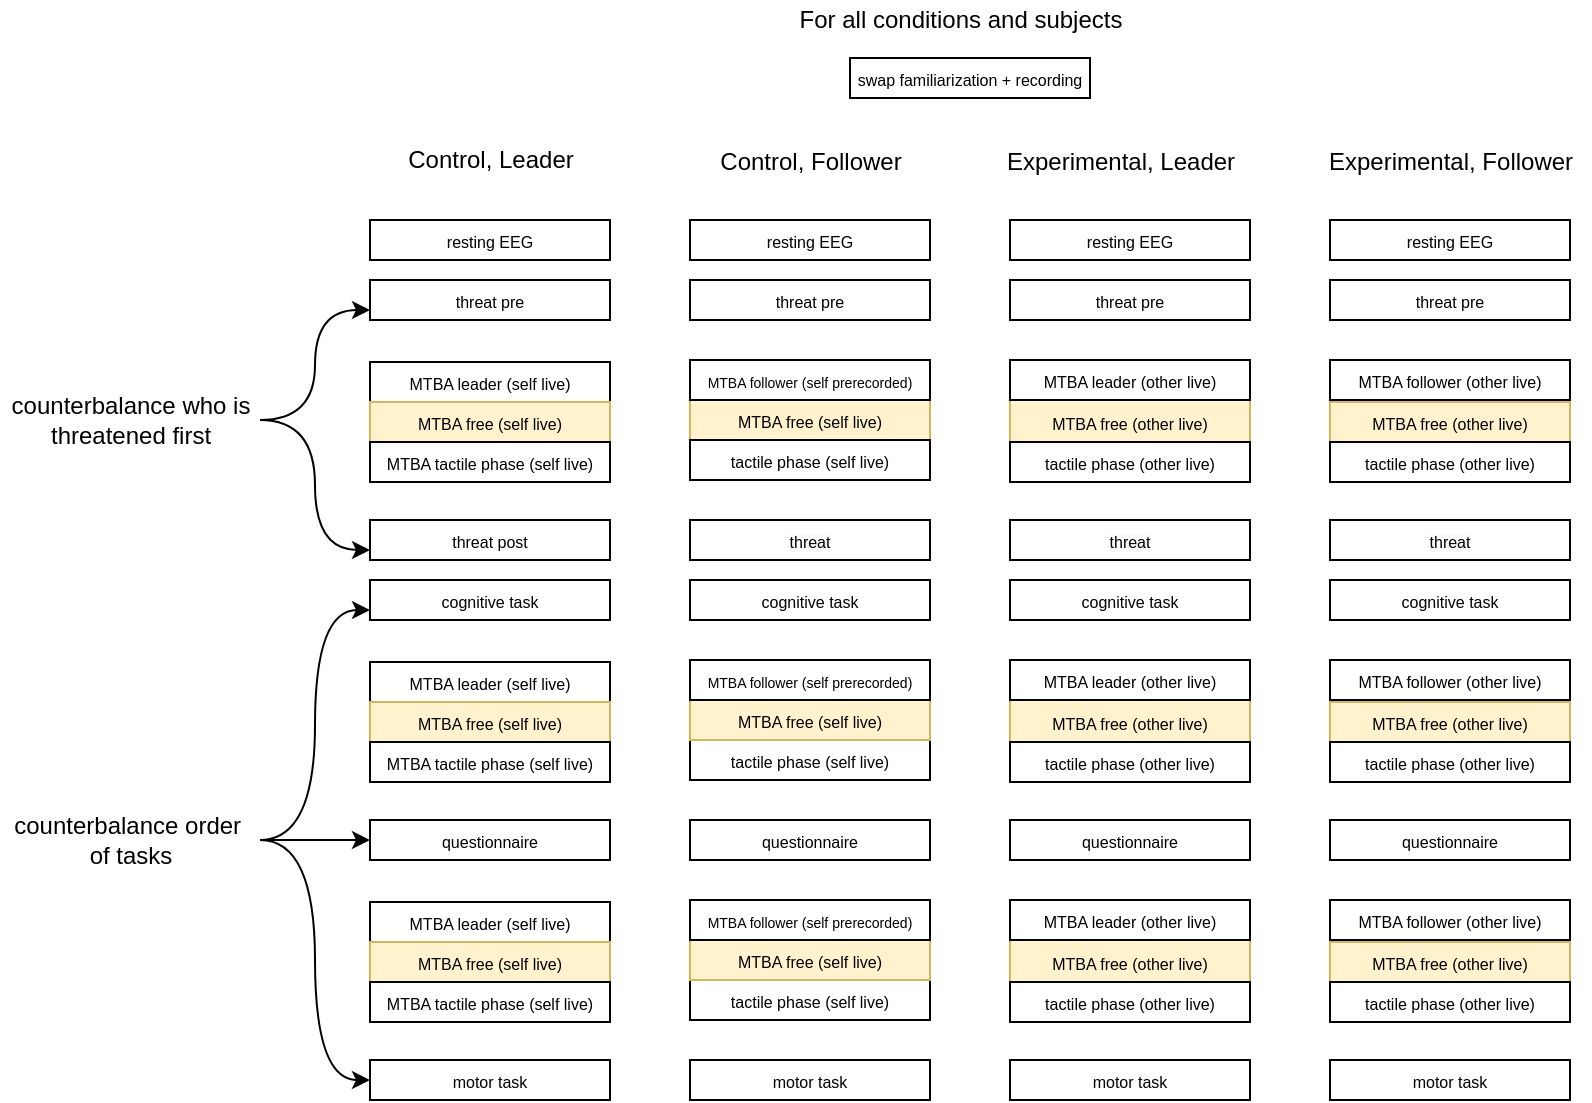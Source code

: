 <mxfile version="13.7.5" type="device" pages="2"><diagram id="SdU16_XOqZaLf7Gw101R" name="Page-1"><mxGraphModel dx="2035" dy="670" grid="1" gridSize="10" guides="1" tooltips="1" connect="1" arrows="1" fold="1" page="1" pageScale="1" pageWidth="850" pageHeight="1100" math="0" shadow="0"><root><mxCell id="0"/><mxCell id="1" parent="0"/><mxCell id="oEE_pG5FN5vuZXE7xxAW-1" value="&lt;font style=&quot;font-size: 8px&quot;&gt;&lt;font style=&quot;font-size: 8px&quot;&gt;MTBA leader (self live)&lt;/font&gt;&lt;/font&gt;" style="rounded=0;whiteSpace=wrap;html=1;align=center;" vertex="1" parent="1"><mxGeometry x="-640" y="211" width="120" height="20" as="geometry"/></mxCell><mxCell id="oEE_pG5FN5vuZXE7xxAW-2" value="&lt;font style=&quot;font-size: 8px&quot;&gt;&lt;font style=&quot;font-size: 8px&quot;&gt;MTBA free (self live)&lt;/font&gt;&lt;/font&gt;" style="rounded=0;whiteSpace=wrap;html=1;align=center;fillColor=#fff2cc;strokeColor=#d6b656;" vertex="1" parent="1"><mxGeometry x="-640" y="231" width="120" height="20" as="geometry"/></mxCell><mxCell id="oEE_pG5FN5vuZXE7xxAW-3" value="&lt;span style=&quot;font-size: 8px&quot;&gt;MTBA tactile phase (self live)&lt;/span&gt;" style="rounded=0;whiteSpace=wrap;html=1;align=center;" vertex="1" parent="1"><mxGeometry x="-640" y="251" width="120" height="20" as="geometry"/></mxCell><mxCell id="oEE_pG5FN5vuZXE7xxAW-4" value="&lt;span style=&quot;font-size: 8px&quot;&gt;resting EEG&lt;/span&gt;" style="rounded=0;whiteSpace=wrap;html=1;align=center;" vertex="1" parent="1"><mxGeometry x="-640" y="140" width="120" height="20" as="geometry"/></mxCell><mxCell id="oEE_pG5FN5vuZXE7xxAW-5" value="Control, Leader" style="text;html=1;align=center;verticalAlign=middle;resizable=0;points=[];autosize=1;" vertex="1" parent="1"><mxGeometry x="-630" y="100" width="100" height="20" as="geometry"/></mxCell><mxCell id="oEE_pG5FN5vuZXE7xxAW-6" value="&lt;font style=&quot;font-size: 8px&quot;&gt;&lt;font style=&quot;font-size: 8px&quot;&gt;MTBA free (self live&lt;/font&gt;)&lt;/font&gt;" style="rounded=0;whiteSpace=wrap;html=1;align=center;fillColor=#fff2cc;strokeColor=#d6b656;" vertex="1" parent="1"><mxGeometry x="-480" y="230" width="120" height="20" as="geometry"/></mxCell><mxCell id="oEE_pG5FN5vuZXE7xxAW-7" value="&lt;span style=&quot;font-size: 8px&quot;&gt;tactile phase (self live)&lt;/span&gt;" style="rounded=0;whiteSpace=wrap;html=1;align=center;" vertex="1" parent="1"><mxGeometry x="-480" y="250" width="120" height="20" as="geometry"/></mxCell><mxCell id="oEE_pG5FN5vuZXE7xxAW-8" value="&lt;font style=&quot;font-size: 8px&quot;&gt;&lt;font style=&quot;font-size: 8px&quot;&gt;MTBA free (other live&lt;/font&gt;)&lt;/font&gt;" style="rounded=0;whiteSpace=wrap;html=1;align=center;fillColor=#fff2cc;strokeColor=#d6b656;" vertex="1" parent="1"><mxGeometry x="-320" y="230" width="120" height="21" as="geometry"/></mxCell><mxCell id="oEE_pG5FN5vuZXE7xxAW-9" value="&lt;span style=&quot;font-size: 8px&quot;&gt;tactile phase (other live)&lt;/span&gt;" style="rounded=0;whiteSpace=wrap;html=1;align=center;" vertex="1" parent="1"><mxGeometry x="-320" y="251" width="120" height="20" as="geometry"/></mxCell><mxCell id="oEE_pG5FN5vuZXE7xxAW-10" value="&lt;font style=&quot;font-size: 8px&quot;&gt;&lt;font style=&quot;font-size: 8px&quot;&gt;MTBA free (other live&lt;/font&gt;)&lt;/font&gt;" style="rounded=0;whiteSpace=wrap;html=1;align=center;fillColor=#fff2cc;strokeColor=#d6b656;" vertex="1" parent="1"><mxGeometry x="-160" y="231" width="120" height="20" as="geometry"/></mxCell><mxCell id="oEE_pG5FN5vuZXE7xxAW-11" value="&lt;span style=&quot;font-size: 8px&quot;&gt;tactile phase (other live)&lt;/span&gt;" style="rounded=0;whiteSpace=wrap;html=1;align=center;" vertex="1" parent="1"><mxGeometry x="-160" y="251" width="120" height="20" as="geometry"/></mxCell><mxCell id="oEE_pG5FN5vuZXE7xxAW-12" value="Control, Follower" style="text;html=1;align=center;verticalAlign=middle;resizable=0;points=[];autosize=1;" vertex="1" parent="1"><mxGeometry x="-475" y="101" width="110" height="20" as="geometry"/></mxCell><mxCell id="oEE_pG5FN5vuZXE7xxAW-13" value="Experimental, Leader" style="text;html=1;align=center;verticalAlign=middle;resizable=0;points=[];autosize=1;" vertex="1" parent="1"><mxGeometry x="-330" y="101" width="130" height="20" as="geometry"/></mxCell><mxCell id="oEE_pG5FN5vuZXE7xxAW-14" value="Experimental, Follower" style="text;html=1;align=center;verticalAlign=middle;resizable=0;points=[];autosize=1;" vertex="1" parent="1"><mxGeometry x="-170" y="101" width="140" height="20" as="geometry"/></mxCell><mxCell id="oEE_pG5FN5vuZXE7xxAW-15" value="&lt;span style=&quot;font-size: 8px&quot;&gt;motor task&lt;/span&gt;" style="rounded=0;whiteSpace=wrap;html=1;align=center;" vertex="1" parent="1"><mxGeometry x="-640" y="560" width="120" height="20" as="geometry"/></mxCell><mxCell id="oEE_pG5FN5vuZXE7xxAW-16" value="&lt;font style=&quot;font-size: 7px&quot;&gt;&lt;font style=&quot;font-size: 7px&quot;&gt;&lt;font style=&quot;font-size: 7px&quot;&gt;MTBA follower&amp;nbsp;&lt;/font&gt;&lt;/font&gt;&lt;font style=&quot;font-size: 7px&quot;&gt;(self prerecorded&lt;/font&gt;)&lt;/font&gt;" style="rounded=0;whiteSpace=wrap;html=1;align=center;" vertex="1" parent="1"><mxGeometry x="-480" y="210" width="120" height="20" as="geometry"/></mxCell><mxCell id="oEE_pG5FN5vuZXE7xxAW-17" value="&lt;font style=&quot;font-size: 8px&quot;&gt;&lt;font style=&quot;font-size: 8px&quot;&gt;MTBA leader (other live)&lt;/font&gt;&lt;/font&gt;" style="rounded=0;whiteSpace=wrap;html=1;align=center;" vertex="1" parent="1"><mxGeometry x="-320" y="210" width="120" height="20" as="geometry"/></mxCell><mxCell id="oEE_pG5FN5vuZXE7xxAW-18" value="&lt;font style=&quot;font-size: 8px&quot;&gt;&lt;font style=&quot;font-size: 8px&quot;&gt;MTBA follower (other live)&lt;/font&gt;&lt;/font&gt;" style="rounded=0;whiteSpace=wrap;html=1;align=center;" vertex="1" parent="1"><mxGeometry x="-160" y="210" width="120" height="20" as="geometry"/></mxCell><mxCell id="oEE_pG5FN5vuZXE7xxAW-19" value="&lt;span style=&quot;font-size: 8px&quot;&gt;resting EEG&lt;/span&gt;" style="rounded=0;whiteSpace=wrap;html=1;align=center;" vertex="1" parent="1"><mxGeometry x="-480" y="140" width="120" height="20" as="geometry"/></mxCell><mxCell id="oEE_pG5FN5vuZXE7xxAW-20" value="&lt;span style=&quot;font-size: 8px&quot;&gt;resting EEG&lt;/span&gt;" style="rounded=0;whiteSpace=wrap;html=1;align=center;" vertex="1" parent="1"><mxGeometry x="-320" y="140" width="120" height="20" as="geometry"/></mxCell><mxCell id="oEE_pG5FN5vuZXE7xxAW-21" value="&lt;span style=&quot;font-size: 8px&quot;&gt;resting EEG&lt;/span&gt;" style="rounded=0;whiteSpace=wrap;html=1;align=center;" vertex="1" parent="1"><mxGeometry x="-160" y="140" width="120" height="20" as="geometry"/></mxCell><mxCell id="oEE_pG5FN5vuZXE7xxAW-22" value="&lt;span style=&quot;font-size: 8px&quot;&gt;questionnaire&lt;/span&gt;" style="rounded=0;whiteSpace=wrap;html=1;align=center;" vertex="1" parent="1"><mxGeometry x="-640" y="440" width="120" height="20" as="geometry"/></mxCell><mxCell id="oEE_pG5FN5vuZXE7xxAW-23" value="&lt;span style=&quot;font-size: 8px&quot;&gt;questionnaire&lt;/span&gt;" style="rounded=0;whiteSpace=wrap;html=1;align=center;" vertex="1" parent="1"><mxGeometry x="-480" y="440" width="120" height="20" as="geometry"/></mxCell><mxCell id="oEE_pG5FN5vuZXE7xxAW-24" value="&lt;span style=&quot;font-size: 8px&quot;&gt;questionnaire&lt;/span&gt;" style="rounded=0;whiteSpace=wrap;html=1;align=center;" vertex="1" parent="1"><mxGeometry x="-320" y="440" width="120" height="20" as="geometry"/></mxCell><mxCell id="oEE_pG5FN5vuZXE7xxAW-25" value="&lt;span style=&quot;font-size: 8px&quot;&gt;questionnaire&lt;/span&gt;" style="rounded=0;whiteSpace=wrap;html=1;align=center;" vertex="1" parent="1"><mxGeometry x="-160" y="440" width="120" height="20" as="geometry"/></mxCell><mxCell id="oEE_pG5FN5vuZXE7xxAW-26" value="&lt;span style=&quot;font-size: 8px&quot;&gt;swap familiarization + recording&lt;/span&gt;" style="rounded=0;whiteSpace=wrap;html=1;align=center;" vertex="1" parent="1"><mxGeometry x="-400" y="59" width="120" height="20" as="geometry"/></mxCell><mxCell id="oEE_pG5FN5vuZXE7xxAW-27" value="For all conditions and subjects" style="text;html=1;align=center;verticalAlign=middle;resizable=0;points=[];autosize=1;" vertex="1" parent="1"><mxGeometry x="-435" y="30" width="180" height="20" as="geometry"/></mxCell><mxCell id="oEE_pG5FN5vuZXE7xxAW-28" value="&lt;span style=&quot;font-size: 8px&quot;&gt;threat pre&lt;br&gt;&lt;/span&gt;" style="rounded=0;whiteSpace=wrap;html=1;" vertex="1" parent="1"><mxGeometry x="-640" y="170" width="120" height="20" as="geometry"/></mxCell><mxCell id="oEE_pG5FN5vuZXE7xxAW-29" value="&lt;span style=&quot;font-size: 8px&quot;&gt;cognitive task&lt;/span&gt;" style="rounded=0;whiteSpace=wrap;html=1;align=center;" vertex="1" parent="1"><mxGeometry x="-640" y="320" width="120" height="20" as="geometry"/></mxCell><mxCell id="oEE_pG5FN5vuZXE7xxAW-30" value="&lt;font style=&quot;font-size: 8px&quot;&gt;&lt;font style=&quot;font-size: 8px&quot;&gt;MTBA leader (self live)&lt;/font&gt;&lt;/font&gt;" style="rounded=0;whiteSpace=wrap;html=1;align=center;" vertex="1" parent="1"><mxGeometry x="-640" y="361" width="120" height="20" as="geometry"/></mxCell><mxCell id="oEE_pG5FN5vuZXE7xxAW-31" value="&lt;font style=&quot;font-size: 8px&quot;&gt;&lt;font style=&quot;font-size: 8px&quot;&gt;MTBA free (self live)&lt;/font&gt;&lt;/font&gt;" style="rounded=0;whiteSpace=wrap;html=1;align=center;fillColor=#fff2cc;strokeColor=#d6b656;" vertex="1" parent="1"><mxGeometry x="-640" y="381" width="120" height="20" as="geometry"/></mxCell><mxCell id="oEE_pG5FN5vuZXE7xxAW-32" value="&lt;span style=&quot;font-size: 8px&quot;&gt;MTBA tactile phase (self live)&lt;/span&gt;" style="rounded=0;whiteSpace=wrap;html=1;align=center;" vertex="1" parent="1"><mxGeometry x="-640" y="401" width="120" height="20" as="geometry"/></mxCell><mxCell id="oEE_pG5FN5vuZXE7xxAW-34" value="&lt;span style=&quot;font-size: 8px&quot;&gt;tactile phase (self live)&lt;/span&gt;" style="rounded=0;whiteSpace=wrap;html=1;align=center;" vertex="1" parent="1"><mxGeometry x="-480" y="400" width="120" height="20" as="geometry"/></mxCell><mxCell id="oEE_pG5FN5vuZXE7xxAW-35" value="&lt;font style=&quot;font-size: 8px&quot;&gt;&lt;font style=&quot;font-size: 8px&quot;&gt;MTBA free (other live&lt;/font&gt;)&lt;/font&gt;" style="rounded=0;whiteSpace=wrap;html=1;align=center;fillColor=#fff2cc;strokeColor=#d6b656;" vertex="1" parent="1"><mxGeometry x="-320" y="380" width="120" height="21" as="geometry"/></mxCell><mxCell id="oEE_pG5FN5vuZXE7xxAW-36" value="&lt;span style=&quot;font-size: 8px&quot;&gt;tactile phase (other live)&lt;/span&gt;" style="rounded=0;whiteSpace=wrap;html=1;align=center;" vertex="1" parent="1"><mxGeometry x="-320" y="401" width="120" height="20" as="geometry"/></mxCell><mxCell id="oEE_pG5FN5vuZXE7xxAW-37" value="&lt;font style=&quot;font-size: 8px&quot;&gt;&lt;font style=&quot;font-size: 8px&quot;&gt;MTBA free (other live&lt;/font&gt;)&lt;/font&gt;" style="rounded=0;whiteSpace=wrap;html=1;align=center;fillColor=#fff2cc;strokeColor=#d6b656;" vertex="1" parent="1"><mxGeometry x="-160" y="381" width="120" height="20" as="geometry"/></mxCell><mxCell id="oEE_pG5FN5vuZXE7xxAW-38" value="&lt;span style=&quot;font-size: 8px&quot;&gt;tactile phase (other live)&lt;/span&gt;" style="rounded=0;whiteSpace=wrap;html=1;align=center;" vertex="1" parent="1"><mxGeometry x="-160" y="401" width="120" height="20" as="geometry"/></mxCell><mxCell id="oEE_pG5FN5vuZXE7xxAW-40" value="&lt;font style=&quot;font-size: 8px&quot;&gt;&lt;font style=&quot;font-size: 8px&quot;&gt;MTBA leader (other live)&lt;/font&gt;&lt;/font&gt;" style="rounded=0;whiteSpace=wrap;html=1;align=center;" vertex="1" parent="1"><mxGeometry x="-320" y="360" width="120" height="20" as="geometry"/></mxCell><mxCell id="oEE_pG5FN5vuZXE7xxAW-41" value="&lt;font style=&quot;font-size: 8px&quot;&gt;&lt;font style=&quot;font-size: 8px&quot;&gt;MTBA follower (other live)&lt;/font&gt;&lt;/font&gt;" style="rounded=0;whiteSpace=wrap;html=1;align=center;" vertex="1" parent="1"><mxGeometry x="-160" y="360" width="120" height="20" as="geometry"/></mxCell><mxCell id="oEE_pG5FN5vuZXE7xxAW-42" value="&#10;&#10;&lt;span style=&quot;color: rgb(0, 0, 0); font-family: helvetica; font-size: 8px; font-style: normal; font-weight: 400; letter-spacing: normal; text-align: center; text-indent: 0px; text-transform: none; word-spacing: 0px; background-color: rgb(248, 249, 250); display: inline; float: none;&quot;&gt;threat&lt;/span&gt;&#10;&#10;" style="rounded=0;whiteSpace=wrap;html=1;" vertex="1" parent="1"><mxGeometry x="-480" y="290" width="120" height="20" as="geometry"/></mxCell><mxCell id="oEE_pG5FN5vuZXE7xxAW-43" value="&lt;span style=&quot;font-size: 8px&quot;&gt;cognitive task&lt;/span&gt;" style="rounded=0;whiteSpace=wrap;html=1;align=center;" vertex="1" parent="1"><mxGeometry x="-480" y="320" width="120" height="20" as="geometry"/></mxCell><mxCell id="oEE_pG5FN5vuZXE7xxAW-44" value="&#10;&#10;&lt;span style=&quot;color: rgb(0, 0, 0); font-family: helvetica; font-size: 8px; font-style: normal; font-weight: 400; letter-spacing: normal; text-align: center; text-indent: 0px; text-transform: none; word-spacing: 0px; background-color: rgb(248, 249, 250); display: inline; float: none;&quot;&gt;threat&lt;/span&gt;&#10;&#10;" style="rounded=0;whiteSpace=wrap;html=1;" vertex="1" parent="1"><mxGeometry x="-320" y="290" width="120" height="20" as="geometry"/></mxCell><mxCell id="oEE_pG5FN5vuZXE7xxAW-45" value="&lt;span style=&quot;font-size: 8px&quot;&gt;cognitive task&lt;/span&gt;" style="rounded=0;whiteSpace=wrap;html=1;align=center;" vertex="1" parent="1"><mxGeometry x="-320" y="320" width="120" height="20" as="geometry"/></mxCell><mxCell id="oEE_pG5FN5vuZXE7xxAW-46" value="&#10;&#10;&lt;span style=&quot;color: rgb(0, 0, 0); font-family: helvetica; font-size: 8px; font-style: normal; font-weight: 400; letter-spacing: normal; text-align: center; text-indent: 0px; text-transform: none; word-spacing: 0px; background-color: rgb(248, 249, 250); display: inline; float: none;&quot;&gt;threat&lt;/span&gt;&#10;&#10;" style="rounded=0;whiteSpace=wrap;html=1;" vertex="1" parent="1"><mxGeometry x="-160" y="290" width="120" height="20" as="geometry"/></mxCell><mxCell id="oEE_pG5FN5vuZXE7xxAW-47" value="&lt;span style=&quot;font-size: 8px&quot;&gt;cognitive task&lt;/span&gt;" style="rounded=0;whiteSpace=wrap;html=1;align=center;" vertex="1" parent="1"><mxGeometry x="-160" y="320" width="120" height="20" as="geometry"/></mxCell><mxCell id="oEE_pG5FN5vuZXE7xxAW-48" value="&lt;span style=&quot;font-size: 8px&quot;&gt;motor task&lt;/span&gt;" style="rounded=0;whiteSpace=wrap;html=1;align=center;" vertex="1" parent="1"><mxGeometry x="-480" y="560" width="120" height="20" as="geometry"/></mxCell><mxCell id="oEE_pG5FN5vuZXE7xxAW-49" value="&lt;span style=&quot;font-size: 8px&quot;&gt;motor task&lt;/span&gt;" style="rounded=0;whiteSpace=wrap;html=1;align=center;" vertex="1" parent="1"><mxGeometry x="-320" y="560" width="120" height="20" as="geometry"/></mxCell><mxCell id="oEE_pG5FN5vuZXE7xxAW-50" value="&lt;span style=&quot;font-size: 8px&quot;&gt;motor task&lt;/span&gt;" style="rounded=0;whiteSpace=wrap;html=1;align=center;" vertex="1" parent="1"><mxGeometry x="-160" y="560" width="120" height="20" as="geometry"/></mxCell><mxCell id="oEE_pG5FN5vuZXE7xxAW-51" style="edgeStyle=orthogonalEdgeStyle;rounded=0;orthogonalLoop=1;jettySize=auto;html=1;entryX=0;entryY=0.75;entryDx=0;entryDy=0;curved=1;" edge="1" parent="1" source="oEE_pG5FN5vuZXE7xxAW-54" target="oEE_pG5FN5vuZXE7xxAW-29"><mxGeometry relative="1" as="geometry"/></mxCell><mxCell id="oEE_pG5FN5vuZXE7xxAW-52" style="edgeStyle=orthogonalEdgeStyle;rounded=0;orthogonalLoop=1;jettySize=auto;html=1;entryX=0;entryY=0.5;entryDx=0;entryDy=0;curved=1;" edge="1" parent="1" source="oEE_pG5FN5vuZXE7xxAW-54" target="oEE_pG5FN5vuZXE7xxAW-22"><mxGeometry relative="1" as="geometry"/></mxCell><mxCell id="oEE_pG5FN5vuZXE7xxAW-53" style="edgeStyle=orthogonalEdgeStyle;rounded=0;orthogonalLoop=1;jettySize=auto;html=1;entryX=0;entryY=0.5;entryDx=0;entryDy=0;curved=1;" edge="1" parent="1" source="oEE_pG5FN5vuZXE7xxAW-54" target="oEE_pG5FN5vuZXE7xxAW-15"><mxGeometry relative="1" as="geometry"/></mxCell><mxCell id="oEE_pG5FN5vuZXE7xxAW-54" value="counterbalance order&amp;nbsp;&lt;br&gt;of tasks &lt;br&gt;" style="text;html=1;align=center;verticalAlign=middle;resizable=0;points=[];autosize=1;" vertex="1" parent="1"><mxGeometry x="-825" y="435" width="130" height="30" as="geometry"/></mxCell><mxCell id="oEE_pG5FN5vuZXE7xxAW-55" value="&lt;span style=&quot;font-size: 8px&quot;&gt;threat post&lt;br&gt;&lt;/span&gt;" style="rounded=0;whiteSpace=wrap;html=1;" vertex="1" parent="1"><mxGeometry x="-640" y="290" width="120" height="20" as="geometry"/></mxCell><mxCell id="oEE_pG5FN5vuZXE7xxAW-56" value="&lt;span style=&quot;font-size: 8px&quot;&gt;threat pre&lt;br&gt;&lt;/span&gt;" style="rounded=0;whiteSpace=wrap;html=1;" vertex="1" parent="1"><mxGeometry x="-480" y="170" width="120" height="20" as="geometry"/></mxCell><mxCell id="oEE_pG5FN5vuZXE7xxAW-57" value="&lt;span style=&quot;font-size: 8px&quot;&gt;threat pre&lt;br&gt;&lt;/span&gt;" style="rounded=0;whiteSpace=wrap;html=1;" vertex="1" parent="1"><mxGeometry x="-320" y="170" width="120" height="20" as="geometry"/></mxCell><mxCell id="oEE_pG5FN5vuZXE7xxAW-58" value="&lt;span style=&quot;font-size: 8px&quot;&gt;threat pre&lt;br&gt;&lt;/span&gt;" style="rounded=0;whiteSpace=wrap;html=1;" vertex="1" parent="1"><mxGeometry x="-160" y="170" width="120" height="20" as="geometry"/></mxCell><mxCell id="oEE_pG5FN5vuZXE7xxAW-59" style="edgeStyle=orthogonalEdgeStyle;rounded=0;orthogonalLoop=1;jettySize=auto;html=1;entryX=0;entryY=0.75;entryDx=0;entryDy=0;curved=1;" edge="1" parent="1" source="oEE_pG5FN5vuZXE7xxAW-61" target="oEE_pG5FN5vuZXE7xxAW-28"><mxGeometry relative="1" as="geometry"/></mxCell><mxCell id="oEE_pG5FN5vuZXE7xxAW-60" style="edgeStyle=orthogonalEdgeStyle;curved=1;rounded=0;orthogonalLoop=1;jettySize=auto;html=1;entryX=0;entryY=0.75;entryDx=0;entryDy=0;" edge="1" parent="1" source="oEE_pG5FN5vuZXE7xxAW-61" target="oEE_pG5FN5vuZXE7xxAW-55"><mxGeometry relative="1" as="geometry"/></mxCell><mxCell id="oEE_pG5FN5vuZXE7xxAW-61" value="counterbalance who is &lt;br&gt;threatened first " style="text;html=1;align=center;verticalAlign=middle;resizable=0;points=[];autosize=1;" vertex="1" parent="1"><mxGeometry x="-825" y="225" width="130" height="30" as="geometry"/></mxCell><mxCell id="oEE_pG5FN5vuZXE7xxAW-62" value="&lt;font style=&quot;font-size: 8px&quot;&gt;&lt;font style=&quot;font-size: 8px&quot;&gt;MTBA leader (self live)&lt;/font&gt;&lt;/font&gt;" style="rounded=0;whiteSpace=wrap;html=1;align=center;" vertex="1" parent="1"><mxGeometry x="-640" y="481" width="120" height="20" as="geometry"/></mxCell><mxCell id="oEE_pG5FN5vuZXE7xxAW-63" value="&lt;font style=&quot;font-size: 8px&quot;&gt;&lt;font style=&quot;font-size: 8px&quot;&gt;MTBA free (self live)&lt;/font&gt;&lt;/font&gt;" style="rounded=0;whiteSpace=wrap;html=1;align=center;fillColor=#fff2cc;strokeColor=#d6b656;" vertex="1" parent="1"><mxGeometry x="-640" y="501" width="120" height="20" as="geometry"/></mxCell><mxCell id="oEE_pG5FN5vuZXE7xxAW-64" value="&lt;span style=&quot;font-size: 8px&quot;&gt;MTBA tactile phase (self live)&lt;/span&gt;" style="rounded=0;whiteSpace=wrap;html=1;align=center;" vertex="1" parent="1"><mxGeometry x="-640" y="521" width="120" height="20" as="geometry"/></mxCell><mxCell id="oEE_pG5FN5vuZXE7xxAW-66" value="&lt;span style=&quot;font-size: 8px&quot;&gt;tactile phase (self live)&lt;/span&gt;" style="rounded=0;whiteSpace=wrap;html=1;align=center;" vertex="1" parent="1"><mxGeometry x="-480" y="520" width="120" height="20" as="geometry"/></mxCell><mxCell id="oEE_pG5FN5vuZXE7xxAW-67" value="&lt;font style=&quot;font-size: 8px&quot;&gt;&lt;font style=&quot;font-size: 8px&quot;&gt;MTBA free (other live&lt;/font&gt;)&lt;/font&gt;" style="rounded=0;whiteSpace=wrap;html=1;align=center;fillColor=#fff2cc;strokeColor=#d6b656;" vertex="1" parent="1"><mxGeometry x="-320" y="500" width="120" height="21" as="geometry"/></mxCell><mxCell id="oEE_pG5FN5vuZXE7xxAW-68" value="&lt;span style=&quot;font-size: 8px&quot;&gt;tactile phase (other live)&lt;/span&gt;" style="rounded=0;whiteSpace=wrap;html=1;align=center;" vertex="1" parent="1"><mxGeometry x="-320" y="521" width="120" height="20" as="geometry"/></mxCell><mxCell id="oEE_pG5FN5vuZXE7xxAW-69" value="&lt;font style=&quot;font-size: 8px&quot;&gt;&lt;font style=&quot;font-size: 8px&quot;&gt;MTBA free (other live&lt;/font&gt;)&lt;/font&gt;" style="rounded=0;whiteSpace=wrap;html=1;align=center;fillColor=#fff2cc;strokeColor=#d6b656;" vertex="1" parent="1"><mxGeometry x="-160" y="501" width="120" height="20" as="geometry"/></mxCell><mxCell id="oEE_pG5FN5vuZXE7xxAW-70" value="&lt;span style=&quot;font-size: 8px&quot;&gt;tactile phase (other live)&lt;/span&gt;" style="rounded=0;whiteSpace=wrap;html=1;align=center;" vertex="1" parent="1"><mxGeometry x="-160" y="521" width="120" height="20" as="geometry"/></mxCell><mxCell id="oEE_pG5FN5vuZXE7xxAW-72" value="&lt;font style=&quot;font-size: 8px&quot;&gt;&lt;font style=&quot;font-size: 8px&quot;&gt;MTBA leader (other live)&lt;/font&gt;&lt;/font&gt;" style="rounded=0;whiteSpace=wrap;html=1;align=center;" vertex="1" parent="1"><mxGeometry x="-320" y="480" width="120" height="20" as="geometry"/></mxCell><mxCell id="oEE_pG5FN5vuZXE7xxAW-73" value="&lt;font style=&quot;font-size: 8px&quot;&gt;&lt;font style=&quot;font-size: 8px&quot;&gt;MTBA follower (other live)&lt;/font&gt;&lt;/font&gt;" style="rounded=0;whiteSpace=wrap;html=1;align=center;" vertex="1" parent="1"><mxGeometry x="-160" y="480" width="120" height="20" as="geometry"/></mxCell><mxCell id="oEE_pG5FN5vuZXE7xxAW-74" value="&lt;font style=&quot;font-size: 8px&quot;&gt;&lt;font style=&quot;font-size: 8px&quot;&gt;MTBA free (self live&lt;/font&gt;)&lt;/font&gt;" style="rounded=0;whiteSpace=wrap;html=1;align=center;fillColor=#fff2cc;strokeColor=#d6b656;" vertex="1" parent="1"><mxGeometry x="-480" y="380" width="120" height="20" as="geometry"/></mxCell><mxCell id="oEE_pG5FN5vuZXE7xxAW-75" value="&lt;font style=&quot;font-size: 7px&quot;&gt;&lt;font style=&quot;font-size: 7px&quot;&gt;&lt;font style=&quot;font-size: 7px&quot;&gt;MTBA follower&amp;nbsp;&lt;/font&gt;&lt;/font&gt;&lt;font style=&quot;font-size: 7px&quot;&gt;(self prerecorded&lt;/font&gt;)&lt;/font&gt;" style="rounded=0;whiteSpace=wrap;html=1;align=center;" vertex="1" parent="1"><mxGeometry x="-480" y="360" width="120" height="20" as="geometry"/></mxCell><mxCell id="oEE_pG5FN5vuZXE7xxAW-76" value="&lt;font style=&quot;font-size: 8px&quot;&gt;&lt;font style=&quot;font-size: 8px&quot;&gt;MTBA free (self live&lt;/font&gt;)&lt;/font&gt;" style="rounded=0;whiteSpace=wrap;html=1;align=center;fillColor=#fff2cc;strokeColor=#d6b656;" vertex="1" parent="1"><mxGeometry x="-480" y="500" width="120" height="20" as="geometry"/></mxCell><mxCell id="oEE_pG5FN5vuZXE7xxAW-77" value="&lt;font style=&quot;font-size: 7px&quot;&gt;&lt;font style=&quot;font-size: 7px&quot;&gt;&lt;font style=&quot;font-size: 7px&quot;&gt;MTBA follower&amp;nbsp;&lt;/font&gt;&lt;/font&gt;&lt;font style=&quot;font-size: 7px&quot;&gt;(self prerecorded&lt;/font&gt;)&lt;/font&gt;" style="rounded=0;whiteSpace=wrap;html=1;align=center;" vertex="1" parent="1"><mxGeometry x="-480" y="480" width="120" height="20" as="geometry"/></mxCell></root></mxGraphModel></diagram><diagram id="gsfybsLPvECyN5dpd7I6" name="Page-1"><mxGraphModel dx="1715" dy="437" grid="1" gridSize="10" guides="1" tooltips="1" connect="1" arrows="1" fold="1" page="1" pageScale="1" pageWidth="850" pageHeight="1100" math="0" shadow="0"><root><mxCell id="0"/><mxCell id="1" parent="0"/><mxCell id="n7QcqhPNOM8r_c3MzxSU-83" value="&lt;font style=&quot;font-size: 8px&quot;&gt;&lt;font style=&quot;font-size: 8px&quot;&gt;MTBA leader (self live)&lt;/font&gt;&lt;/font&gt;" style="rounded=0;whiteSpace=wrap;html=1;align=center;" parent="1" vertex="1"><mxGeometry x="-640" y="211" width="120" height="20" as="geometry"/></mxCell><mxCell id="n7QcqhPNOM8r_c3MzxSU-85" value="&lt;font style=&quot;font-size: 8px&quot;&gt;&lt;font style=&quot;font-size: 8px&quot;&gt;MTBA free (self live)&lt;/font&gt;&lt;/font&gt;" style="rounded=0;whiteSpace=wrap;html=1;align=center;fillColor=#fff2cc;strokeColor=#d6b656;" parent="1" vertex="1"><mxGeometry x="-640" y="231" width="120" height="20" as="geometry"/></mxCell><mxCell id="n7QcqhPNOM8r_c3MzxSU-86" value="&lt;span style=&quot;font-size: 8px&quot;&gt;MTBA tactile phase (self live)&lt;/span&gt;" style="rounded=0;whiteSpace=wrap;html=1;align=center;" parent="1" vertex="1"><mxGeometry x="-640" y="251" width="120" height="20" as="geometry"/></mxCell><mxCell id="n7QcqhPNOM8r_c3MzxSU-88" value="&lt;span style=&quot;font-size: 8px&quot;&gt;resting EEG&lt;/span&gt;" style="rounded=0;whiteSpace=wrap;html=1;align=center;" parent="1" vertex="1"><mxGeometry x="-640" y="140" width="120" height="20" as="geometry"/></mxCell><mxCell id="n7QcqhPNOM8r_c3MzxSU-91" value="Control, Leader" style="text;html=1;align=center;verticalAlign=middle;resizable=0;points=[];autosize=1;" parent="1" vertex="1"><mxGeometry x="-630" y="100" width="100" height="20" as="geometry"/></mxCell><mxCell id="n7QcqhPNOM8r_c3MzxSU-92" value="&lt;font style=&quot;font-size: 8px&quot;&gt;&lt;font style=&quot;font-size: 8px&quot;&gt;MTBA free (self prerecorded&lt;/font&gt;)&lt;/font&gt;" style="rounded=0;whiteSpace=wrap;html=1;align=center;fillColor=#fff2cc;strokeColor=#d6b656;" parent="1" vertex="1"><mxGeometry x="-480" y="230" width="120" height="20" as="geometry"/></mxCell><mxCell id="n7QcqhPNOM8r_c3MzxSU-93" value="&lt;span style=&quot;font-size: 8px&quot;&gt;tactile phase (self live)&lt;/span&gt;" style="rounded=0;whiteSpace=wrap;html=1;align=center;" parent="1" vertex="1"><mxGeometry x="-480" y="250" width="120" height="20" as="geometry"/></mxCell><mxCell id="n7QcqhPNOM8r_c3MzxSU-94" value="&lt;font style=&quot;font-size: 8px&quot;&gt;&lt;font style=&quot;font-size: 8px&quot;&gt;MTBA free (other live&lt;/font&gt;)&lt;/font&gt;" style="rounded=0;whiteSpace=wrap;html=1;align=center;fillColor=#fff2cc;strokeColor=#d6b656;" parent="1" vertex="1"><mxGeometry x="-320" y="230" width="120" height="21" as="geometry"/></mxCell><mxCell id="n7QcqhPNOM8r_c3MzxSU-95" value="&lt;span style=&quot;font-size: 8px&quot;&gt;tactile phase (other live)&lt;/span&gt;" style="rounded=0;whiteSpace=wrap;html=1;align=center;" parent="1" vertex="1"><mxGeometry x="-320" y="251" width="120" height="20" as="geometry"/></mxCell><mxCell id="n7QcqhPNOM8r_c3MzxSU-96" value="&lt;font style=&quot;font-size: 8px&quot;&gt;&lt;font style=&quot;font-size: 8px&quot;&gt;MTBA free (other live&lt;/font&gt;)&lt;/font&gt;" style="rounded=0;whiteSpace=wrap;html=1;align=center;fillColor=#fff2cc;strokeColor=#d6b656;" parent="1" vertex="1"><mxGeometry x="-160" y="231" width="120" height="20" as="geometry"/></mxCell><mxCell id="n7QcqhPNOM8r_c3MzxSU-97" value="&lt;span style=&quot;font-size: 8px&quot;&gt;tactile phase (other live)&lt;/span&gt;" style="rounded=0;whiteSpace=wrap;html=1;align=center;" parent="1" vertex="1"><mxGeometry x="-160" y="251" width="120" height="20" as="geometry"/></mxCell><mxCell id="n7QcqhPNOM8r_c3MzxSU-98" value="Control, Follower" style="text;html=1;align=center;verticalAlign=middle;resizable=0;points=[];autosize=1;" parent="1" vertex="1"><mxGeometry x="-475" y="101" width="110" height="20" as="geometry"/></mxCell><mxCell id="n7QcqhPNOM8r_c3MzxSU-99" value="Experimental, Leader" style="text;html=1;align=center;verticalAlign=middle;resizable=0;points=[];autosize=1;" parent="1" vertex="1"><mxGeometry x="-330" y="101" width="130" height="20" as="geometry"/></mxCell><mxCell id="n7QcqhPNOM8r_c3MzxSU-100" value="Experimental, Follower" style="text;html=1;align=center;verticalAlign=middle;resizable=0;points=[];autosize=1;" parent="1" vertex="1"><mxGeometry x="-170" y="101" width="140" height="20" as="geometry"/></mxCell><mxCell id="n7QcqhPNOM8r_c3MzxSU-104" value="&lt;span style=&quot;font-size: 8px&quot;&gt;motor task&lt;/span&gt;" style="rounded=0;whiteSpace=wrap;html=1;align=center;" parent="1" vertex="1"><mxGeometry x="-640" y="470" width="120" height="20" as="geometry"/></mxCell><mxCell id="n7QcqhPNOM8r_c3MzxSU-121" value="&lt;font style=&quot;font-size: 8px&quot;&gt;&lt;font style=&quot;font-size: 8px&quot;&gt;MTBA follower (self live)&lt;/font&gt;&lt;/font&gt;" style="rounded=0;whiteSpace=wrap;html=1;align=center;" parent="1" vertex="1"><mxGeometry x="-480" y="210" width="120" height="20" as="geometry"/></mxCell><mxCell id="n7QcqhPNOM8r_c3MzxSU-122" value="&lt;font style=&quot;font-size: 8px&quot;&gt;&lt;font style=&quot;font-size: 8px&quot;&gt;MTBA leader (other live)&lt;/font&gt;&lt;/font&gt;" style="rounded=0;whiteSpace=wrap;html=1;align=center;" parent="1" vertex="1"><mxGeometry x="-320" y="210" width="120" height="20" as="geometry"/></mxCell><mxCell id="n7QcqhPNOM8r_c3MzxSU-123" value="&lt;font style=&quot;font-size: 8px&quot;&gt;&lt;font style=&quot;font-size: 8px&quot;&gt;MTBA follower (other live)&lt;/font&gt;&lt;/font&gt;" style="rounded=0;whiteSpace=wrap;html=1;align=center;" parent="1" vertex="1"><mxGeometry x="-160" y="210" width="120" height="20" as="geometry"/></mxCell><mxCell id="n7QcqhPNOM8r_c3MzxSU-128" value="&lt;span style=&quot;font-size: 8px&quot;&gt;resting EEG&lt;/span&gt;" style="rounded=0;whiteSpace=wrap;html=1;align=center;" parent="1" vertex="1"><mxGeometry x="-480" y="140" width="120" height="20" as="geometry"/></mxCell><mxCell id="n7QcqhPNOM8r_c3MzxSU-129" value="&lt;span style=&quot;font-size: 8px&quot;&gt;resting EEG&lt;/span&gt;" style="rounded=0;whiteSpace=wrap;html=1;align=center;" parent="1" vertex="1"><mxGeometry x="-320" y="140" width="120" height="20" as="geometry"/></mxCell><mxCell id="n7QcqhPNOM8r_c3MzxSU-130" value="&lt;span style=&quot;font-size: 8px&quot;&gt;resting EEG&lt;/span&gt;" style="rounded=0;whiteSpace=wrap;html=1;align=center;" parent="1" vertex="1"><mxGeometry x="-160" y="140" width="120" height="20" as="geometry"/></mxCell><mxCell id="n7QcqhPNOM8r_c3MzxSU-131" value="&lt;span style=&quot;font-size: 8px&quot;&gt;questionnaire&lt;/span&gt;" style="rounded=0;whiteSpace=wrap;html=1;align=center;" parent="1" vertex="1"><mxGeometry x="-640" y="440" width="120" height="20" as="geometry"/></mxCell><mxCell id="n7QcqhPNOM8r_c3MzxSU-132" value="&lt;span style=&quot;font-size: 8px&quot;&gt;questionnaire&lt;/span&gt;" style="rounded=0;whiteSpace=wrap;html=1;align=center;" parent="1" vertex="1"><mxGeometry x="-480" y="440" width="120" height="20" as="geometry"/></mxCell><mxCell id="n7QcqhPNOM8r_c3MzxSU-133" value="&lt;span style=&quot;font-size: 8px&quot;&gt;questionnaire&lt;/span&gt;" style="rounded=0;whiteSpace=wrap;html=1;align=center;" parent="1" vertex="1"><mxGeometry x="-320" y="440" width="120" height="20" as="geometry"/></mxCell><mxCell id="n7QcqhPNOM8r_c3MzxSU-134" value="&lt;span style=&quot;font-size: 8px&quot;&gt;questionnaire&lt;/span&gt;" style="rounded=0;whiteSpace=wrap;html=1;align=center;" parent="1" vertex="1"><mxGeometry x="-160" y="440" width="120" height="20" as="geometry"/></mxCell><mxCell id="n7QcqhPNOM8r_c3MzxSU-146" value="&lt;span style=&quot;font-size: 8px&quot;&gt;swap familiarization + recording&lt;/span&gt;" style="rounded=0;whiteSpace=wrap;html=1;align=center;" parent="1" vertex="1"><mxGeometry x="-400" y="59" width="120" height="20" as="geometry"/></mxCell><mxCell id="n7QcqhPNOM8r_c3MzxSU-147" value="For all conditions and subjects" style="text;html=1;align=center;verticalAlign=middle;resizable=0;points=[];autosize=1;" parent="1" vertex="1"><mxGeometry x="-435" y="30" width="180" height="20" as="geometry"/></mxCell><mxCell id="J92it6zIbjy-1qBD99_I-5" value="&lt;span style=&quot;font-size: 8px&quot;&gt;threat pre&lt;br&gt;&lt;/span&gt;" style="rounded=0;whiteSpace=wrap;html=1;" parent="1" vertex="1"><mxGeometry x="-640" y="170" width="120" height="20" as="geometry"/></mxCell><mxCell id="J92it6zIbjy-1qBD99_I-9" value="&lt;span style=&quot;font-size: 8px&quot;&gt;cognitive task&lt;/span&gt;" style="rounded=0;whiteSpace=wrap;html=1;align=center;" parent="1" vertex="1"><mxGeometry x="-640" y="320" width="120" height="20" as="geometry"/></mxCell><mxCell id="J92it6zIbjy-1qBD99_I-14" value="&lt;font style=&quot;font-size: 8px&quot;&gt;&lt;font style=&quot;font-size: 8px&quot;&gt;MTBA leader (self live)&lt;/font&gt;&lt;/font&gt;" style="rounded=0;whiteSpace=wrap;html=1;align=center;" parent="1" vertex="1"><mxGeometry x="-640" y="361" width="120" height="20" as="geometry"/></mxCell><mxCell id="J92it6zIbjy-1qBD99_I-15" value="&lt;font style=&quot;font-size: 8px&quot;&gt;&lt;font style=&quot;font-size: 8px&quot;&gt;MTBA free (self live)&lt;/font&gt;&lt;/font&gt;" style="rounded=0;whiteSpace=wrap;html=1;align=center;fillColor=#fff2cc;strokeColor=#d6b656;" parent="1" vertex="1"><mxGeometry x="-640" y="381" width="120" height="20" as="geometry"/></mxCell><mxCell id="J92it6zIbjy-1qBD99_I-16" value="&lt;span style=&quot;font-size: 8px&quot;&gt;MTBA tactile phase (self live)&lt;/span&gt;" style="rounded=0;whiteSpace=wrap;html=1;align=center;" parent="1" vertex="1"><mxGeometry x="-640" y="401" width="120" height="20" as="geometry"/></mxCell><mxCell id="J92it6zIbjy-1qBD99_I-17" value="&lt;font style=&quot;font-size: 8px&quot;&gt;&lt;font style=&quot;font-size: 8px&quot;&gt;MTBA free (self prerecorded&lt;/font&gt;)&lt;/font&gt;" style="rounded=0;whiteSpace=wrap;html=1;align=center;fillColor=#fff2cc;strokeColor=#d6b656;" parent="1" vertex="1"><mxGeometry x="-480" y="380" width="120" height="20" as="geometry"/></mxCell><mxCell id="J92it6zIbjy-1qBD99_I-18" value="&lt;span style=&quot;font-size: 8px&quot;&gt;tactile phase (self live)&lt;/span&gt;" style="rounded=0;whiteSpace=wrap;html=1;align=center;" parent="1" vertex="1"><mxGeometry x="-480" y="400" width="120" height="20" as="geometry"/></mxCell><mxCell id="J92it6zIbjy-1qBD99_I-19" value="&lt;font style=&quot;font-size: 8px&quot;&gt;&lt;font style=&quot;font-size: 8px&quot;&gt;MTBA free (other live&lt;/font&gt;)&lt;/font&gt;" style="rounded=0;whiteSpace=wrap;html=1;align=center;fillColor=#fff2cc;strokeColor=#d6b656;" parent="1" vertex="1"><mxGeometry x="-320" y="380" width="120" height="21" as="geometry"/></mxCell><mxCell id="J92it6zIbjy-1qBD99_I-20" value="&lt;span style=&quot;font-size: 8px&quot;&gt;tactile phase (other live)&lt;/span&gt;" style="rounded=0;whiteSpace=wrap;html=1;align=center;" parent="1" vertex="1"><mxGeometry x="-320" y="401" width="120" height="20" as="geometry"/></mxCell><mxCell id="J92it6zIbjy-1qBD99_I-21" value="&lt;font style=&quot;font-size: 8px&quot;&gt;&lt;font style=&quot;font-size: 8px&quot;&gt;MTBA free (other live&lt;/font&gt;)&lt;/font&gt;" style="rounded=0;whiteSpace=wrap;html=1;align=center;fillColor=#fff2cc;strokeColor=#d6b656;" parent="1" vertex="1"><mxGeometry x="-160" y="381" width="120" height="20" as="geometry"/></mxCell><mxCell id="J92it6zIbjy-1qBD99_I-22" value="&lt;span style=&quot;font-size: 8px&quot;&gt;tactile phase (other live)&lt;/span&gt;" style="rounded=0;whiteSpace=wrap;html=1;align=center;" parent="1" vertex="1"><mxGeometry x="-160" y="401" width="120" height="20" as="geometry"/></mxCell><mxCell id="J92it6zIbjy-1qBD99_I-23" value="&lt;font style=&quot;font-size: 8px&quot;&gt;&lt;font style=&quot;font-size: 8px&quot;&gt;MTBA follower (self live)&lt;/font&gt;&lt;/font&gt;" style="rounded=0;whiteSpace=wrap;html=1;align=center;" parent="1" vertex="1"><mxGeometry x="-480" y="360" width="120" height="20" as="geometry"/></mxCell><mxCell id="J92it6zIbjy-1qBD99_I-24" value="&lt;font style=&quot;font-size: 8px&quot;&gt;&lt;font style=&quot;font-size: 8px&quot;&gt;MTBA leader (other live)&lt;/font&gt;&lt;/font&gt;" style="rounded=0;whiteSpace=wrap;html=1;align=center;" parent="1" vertex="1"><mxGeometry x="-320" y="360" width="120" height="20" as="geometry"/></mxCell><mxCell id="J92it6zIbjy-1qBD99_I-25" value="&lt;font style=&quot;font-size: 8px&quot;&gt;&lt;font style=&quot;font-size: 8px&quot;&gt;MTBA follower (other live)&lt;/font&gt;&lt;/font&gt;" style="rounded=0;whiteSpace=wrap;html=1;align=center;" parent="1" vertex="1"><mxGeometry x="-160" y="360" width="120" height="20" as="geometry"/></mxCell><mxCell id="J92it6zIbjy-1qBD99_I-26" value="&#10;&#10;&lt;span style=&quot;color: rgb(0, 0, 0); font-family: helvetica; font-size: 8px; font-style: normal; font-weight: 400; letter-spacing: normal; text-align: center; text-indent: 0px; text-transform: none; word-spacing: 0px; background-color: rgb(248, 249, 250); display: inline; float: none;&quot;&gt;threat&lt;/span&gt;&#10;&#10;" style="rounded=0;whiteSpace=wrap;html=1;" parent="1" vertex="1"><mxGeometry x="-480" y="290" width="120" height="20" as="geometry"/></mxCell><mxCell id="J92it6zIbjy-1qBD99_I-27" value="&lt;span style=&quot;font-size: 8px&quot;&gt;cognitive task&lt;/span&gt;" style="rounded=0;whiteSpace=wrap;html=1;align=center;" parent="1" vertex="1"><mxGeometry x="-480" y="320" width="120" height="20" as="geometry"/></mxCell><mxCell id="J92it6zIbjy-1qBD99_I-32" value="&#10;&#10;&lt;span style=&quot;color: rgb(0, 0, 0); font-family: helvetica; font-size: 8px; font-style: normal; font-weight: 400; letter-spacing: normal; text-align: center; text-indent: 0px; text-transform: none; word-spacing: 0px; background-color: rgb(248, 249, 250); display: inline; float: none;&quot;&gt;threat&lt;/span&gt;&#10;&#10;" style="rounded=0;whiteSpace=wrap;html=1;" parent="1" vertex="1"><mxGeometry x="-320" y="290" width="120" height="20" as="geometry"/></mxCell><mxCell id="J92it6zIbjy-1qBD99_I-33" value="&lt;span style=&quot;font-size: 8px&quot;&gt;cognitive task&lt;/span&gt;" style="rounded=0;whiteSpace=wrap;html=1;align=center;" parent="1" vertex="1"><mxGeometry x="-320" y="320" width="120" height="20" as="geometry"/></mxCell><mxCell id="J92it6zIbjy-1qBD99_I-34" value="&#10;&#10;&lt;span style=&quot;color: rgb(0, 0, 0); font-family: helvetica; font-size: 8px; font-style: normal; font-weight: 400; letter-spacing: normal; text-align: center; text-indent: 0px; text-transform: none; word-spacing: 0px; background-color: rgb(248, 249, 250); display: inline; float: none;&quot;&gt;threat&lt;/span&gt;&#10;&#10;" style="rounded=0;whiteSpace=wrap;html=1;" parent="1" vertex="1"><mxGeometry x="-160" y="290" width="120" height="20" as="geometry"/></mxCell><mxCell id="J92it6zIbjy-1qBD99_I-35" value="&lt;span style=&quot;font-size: 8px&quot;&gt;cognitive task&lt;/span&gt;" style="rounded=0;whiteSpace=wrap;html=1;align=center;" parent="1" vertex="1"><mxGeometry x="-160" y="320" width="120" height="20" as="geometry"/></mxCell><mxCell id="J92it6zIbjy-1qBD99_I-40" value="&lt;span style=&quot;font-size: 8px&quot;&gt;motor task&lt;/span&gt;" style="rounded=0;whiteSpace=wrap;html=1;align=center;" parent="1" vertex="1"><mxGeometry x="-480" y="470" width="120" height="20" as="geometry"/></mxCell><mxCell id="J92it6zIbjy-1qBD99_I-42" value="&lt;span style=&quot;font-size: 8px&quot;&gt;motor task&lt;/span&gt;" style="rounded=0;whiteSpace=wrap;html=1;align=center;" parent="1" vertex="1"><mxGeometry x="-320" y="470" width="120" height="20" as="geometry"/></mxCell><mxCell id="J92it6zIbjy-1qBD99_I-44" value="&lt;span style=&quot;font-size: 8px&quot;&gt;motor task&lt;/span&gt;" style="rounded=0;whiteSpace=wrap;html=1;align=center;" parent="1" vertex="1"><mxGeometry x="-160" y="470" width="120" height="20" as="geometry"/></mxCell><mxCell id="J92it6zIbjy-1qBD99_I-54" style="edgeStyle=orthogonalEdgeStyle;rounded=0;orthogonalLoop=1;jettySize=auto;html=1;entryX=0;entryY=0.75;entryDx=0;entryDy=0;curved=1;" parent="1" source="J92it6zIbjy-1qBD99_I-51" target="J92it6zIbjy-1qBD99_I-9" edge="1"><mxGeometry relative="1" as="geometry"/></mxCell><mxCell id="J92it6zIbjy-1qBD99_I-55" style="edgeStyle=orthogonalEdgeStyle;rounded=0;orthogonalLoop=1;jettySize=auto;html=1;entryX=0;entryY=0.5;entryDx=0;entryDy=0;curved=1;" parent="1" source="J92it6zIbjy-1qBD99_I-51" target="n7QcqhPNOM8r_c3MzxSU-131" edge="1"><mxGeometry relative="1" as="geometry"/></mxCell><mxCell id="J92it6zIbjy-1qBD99_I-56" style="edgeStyle=orthogonalEdgeStyle;rounded=0;orthogonalLoop=1;jettySize=auto;html=1;entryX=0;entryY=0.5;entryDx=0;entryDy=0;curved=1;" parent="1" source="J92it6zIbjy-1qBD99_I-51" target="n7QcqhPNOM8r_c3MzxSU-104" edge="1"><mxGeometry relative="1" as="geometry"/></mxCell><mxCell id="J92it6zIbjy-1qBD99_I-51" value="counterbalance order&amp;nbsp;&lt;br&gt;of tasks &lt;br&gt;between participants" style="text;html=1;align=center;verticalAlign=middle;resizable=0;points=[];autosize=1;" parent="1" vertex="1"><mxGeometry x="-825" y="360" width="130" height="50" as="geometry"/></mxCell><mxCell id="tbR4MFG0RWL-byGG_-lB-2" value="&lt;span style=&quot;font-size: 8px&quot;&gt;threat post&lt;br&gt;&lt;/span&gt;" style="rounded=0;whiteSpace=wrap;html=1;" vertex="1" parent="1"><mxGeometry x="-640" y="290" width="120" height="20" as="geometry"/></mxCell><mxCell id="tbR4MFG0RWL-byGG_-lB-3" value="&lt;span style=&quot;font-size: 8px&quot;&gt;threat pre&lt;br&gt;&lt;/span&gt;" style="rounded=0;whiteSpace=wrap;html=1;" vertex="1" parent="1"><mxGeometry x="-480" y="170" width="120" height="20" as="geometry"/></mxCell><mxCell id="tbR4MFG0RWL-byGG_-lB-4" value="&lt;span style=&quot;font-size: 8px&quot;&gt;threat pre&lt;br&gt;&lt;/span&gt;" style="rounded=0;whiteSpace=wrap;html=1;" vertex="1" parent="1"><mxGeometry x="-320" y="170" width="120" height="20" as="geometry"/></mxCell><mxCell id="tbR4MFG0RWL-byGG_-lB-5" value="&lt;span style=&quot;font-size: 8px&quot;&gt;threat pre&lt;br&gt;&lt;/span&gt;" style="rounded=0;whiteSpace=wrap;html=1;" vertex="1" parent="1"><mxGeometry x="-160" y="170" width="120" height="20" as="geometry"/></mxCell><mxCell id="tbR4MFG0RWL-byGG_-lB-7" style="edgeStyle=orthogonalEdgeStyle;rounded=0;orthogonalLoop=1;jettySize=auto;html=1;entryX=0;entryY=0.75;entryDx=0;entryDy=0;curved=1;" edge="1" parent="1" source="tbR4MFG0RWL-byGG_-lB-6" target="J92it6zIbjy-1qBD99_I-5"><mxGeometry relative="1" as="geometry"/></mxCell><mxCell id="tbR4MFG0RWL-byGG_-lB-8" style="edgeStyle=orthogonalEdgeStyle;curved=1;rounded=0;orthogonalLoop=1;jettySize=auto;html=1;entryX=0;entryY=0.75;entryDx=0;entryDy=0;" edge="1" parent="1" source="tbR4MFG0RWL-byGG_-lB-6" target="tbR4MFG0RWL-byGG_-lB-2"><mxGeometry relative="1" as="geometry"/></mxCell><mxCell id="tbR4MFG0RWL-byGG_-lB-6" value="counterbalance who is &lt;br&gt;threatened first &lt;br&gt;between sessions,&lt;br&gt;" style="text;html=1;align=center;verticalAlign=middle;resizable=0;points=[];autosize=1;" vertex="1" parent="1"><mxGeometry x="-825" y="215" width="130" height="50" as="geometry"/></mxCell></root></mxGraphModel></diagram></mxfile>